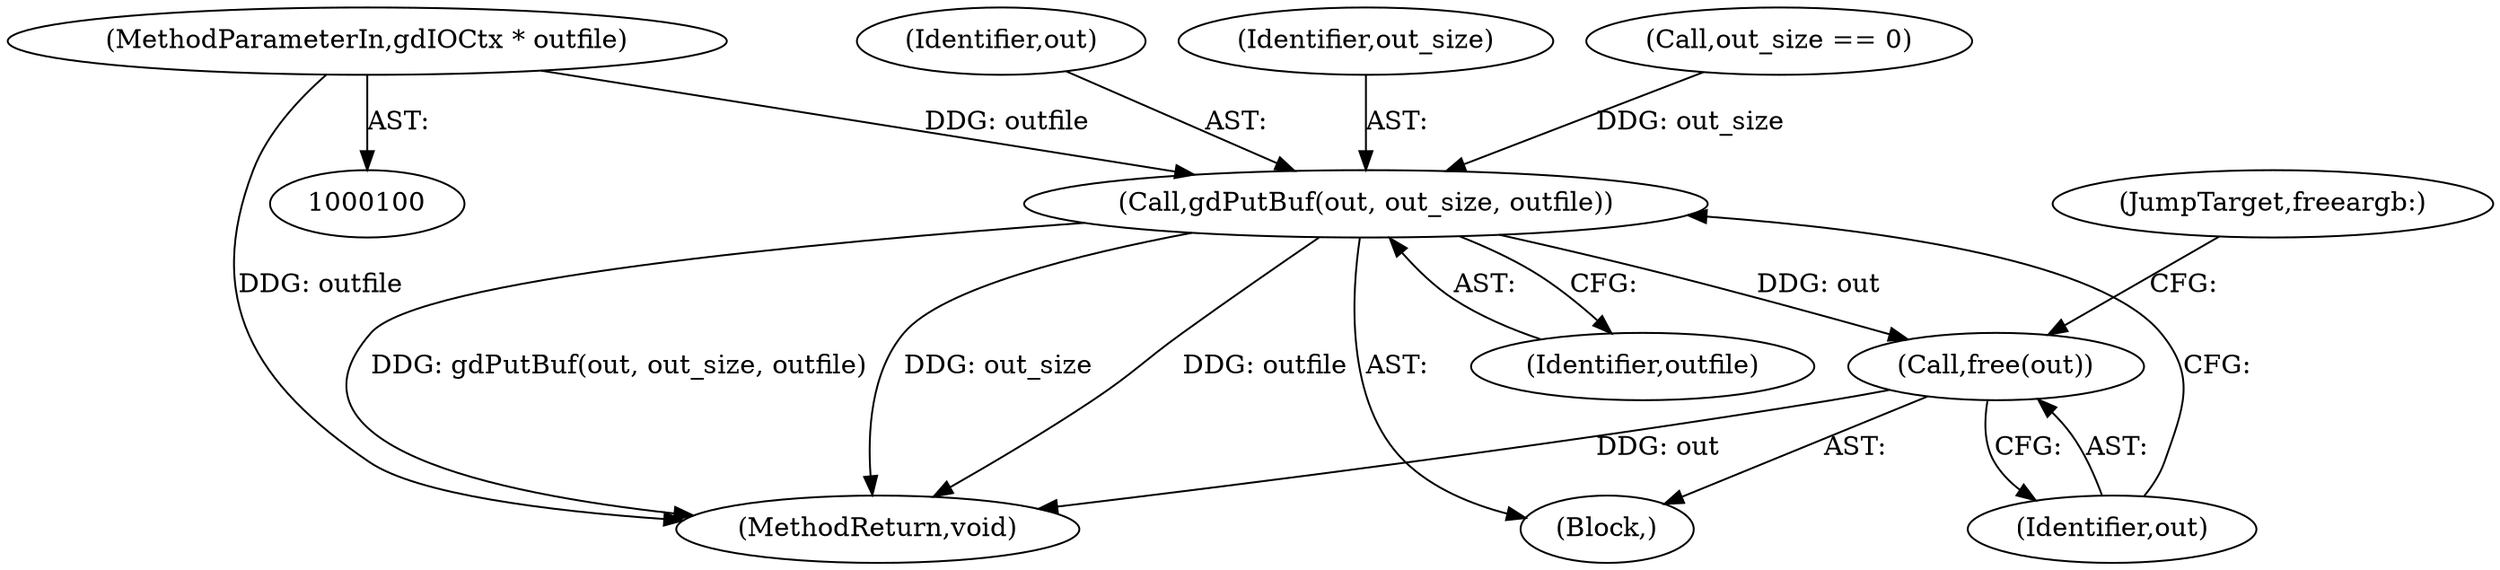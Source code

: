 digraph "0_libgd_c18263e0e0769faee96a5d0ee04b750c442783c6@pointer" {
"1000102" [label="(MethodParameterIn,gdIOCtx * outfile)"];
"1000277" [label="(Call,gdPutBuf(out, out_size, outfile))"];
"1000281" [label="(Call,free(out))"];
"1000280" [label="(Identifier,outfile)"];
"1000277" [label="(Call,gdPutBuf(out, out_size, outfile))"];
"1000286" [label="(MethodReturn,void)"];
"1000104" [label="(Block,)"];
"1000282" [label="(Identifier,out)"];
"1000269" [label="(Call,out_size == 0)"];
"1000102" [label="(MethodParameterIn,gdIOCtx * outfile)"];
"1000278" [label="(Identifier,out)"];
"1000281" [label="(Call,free(out))"];
"1000283" [label="(JumpTarget,freeargb:)"];
"1000279" [label="(Identifier,out_size)"];
"1000102" -> "1000100"  [label="AST: "];
"1000102" -> "1000286"  [label="DDG: outfile"];
"1000102" -> "1000277"  [label="DDG: outfile"];
"1000277" -> "1000104"  [label="AST: "];
"1000277" -> "1000280"  [label="CFG: "];
"1000278" -> "1000277"  [label="AST: "];
"1000279" -> "1000277"  [label="AST: "];
"1000280" -> "1000277"  [label="AST: "];
"1000282" -> "1000277"  [label="CFG: "];
"1000277" -> "1000286"  [label="DDG: out_size"];
"1000277" -> "1000286"  [label="DDG: outfile"];
"1000277" -> "1000286"  [label="DDG: gdPutBuf(out, out_size, outfile)"];
"1000269" -> "1000277"  [label="DDG: out_size"];
"1000277" -> "1000281"  [label="DDG: out"];
"1000281" -> "1000104"  [label="AST: "];
"1000281" -> "1000282"  [label="CFG: "];
"1000282" -> "1000281"  [label="AST: "];
"1000283" -> "1000281"  [label="CFG: "];
"1000281" -> "1000286"  [label="DDG: out"];
}
